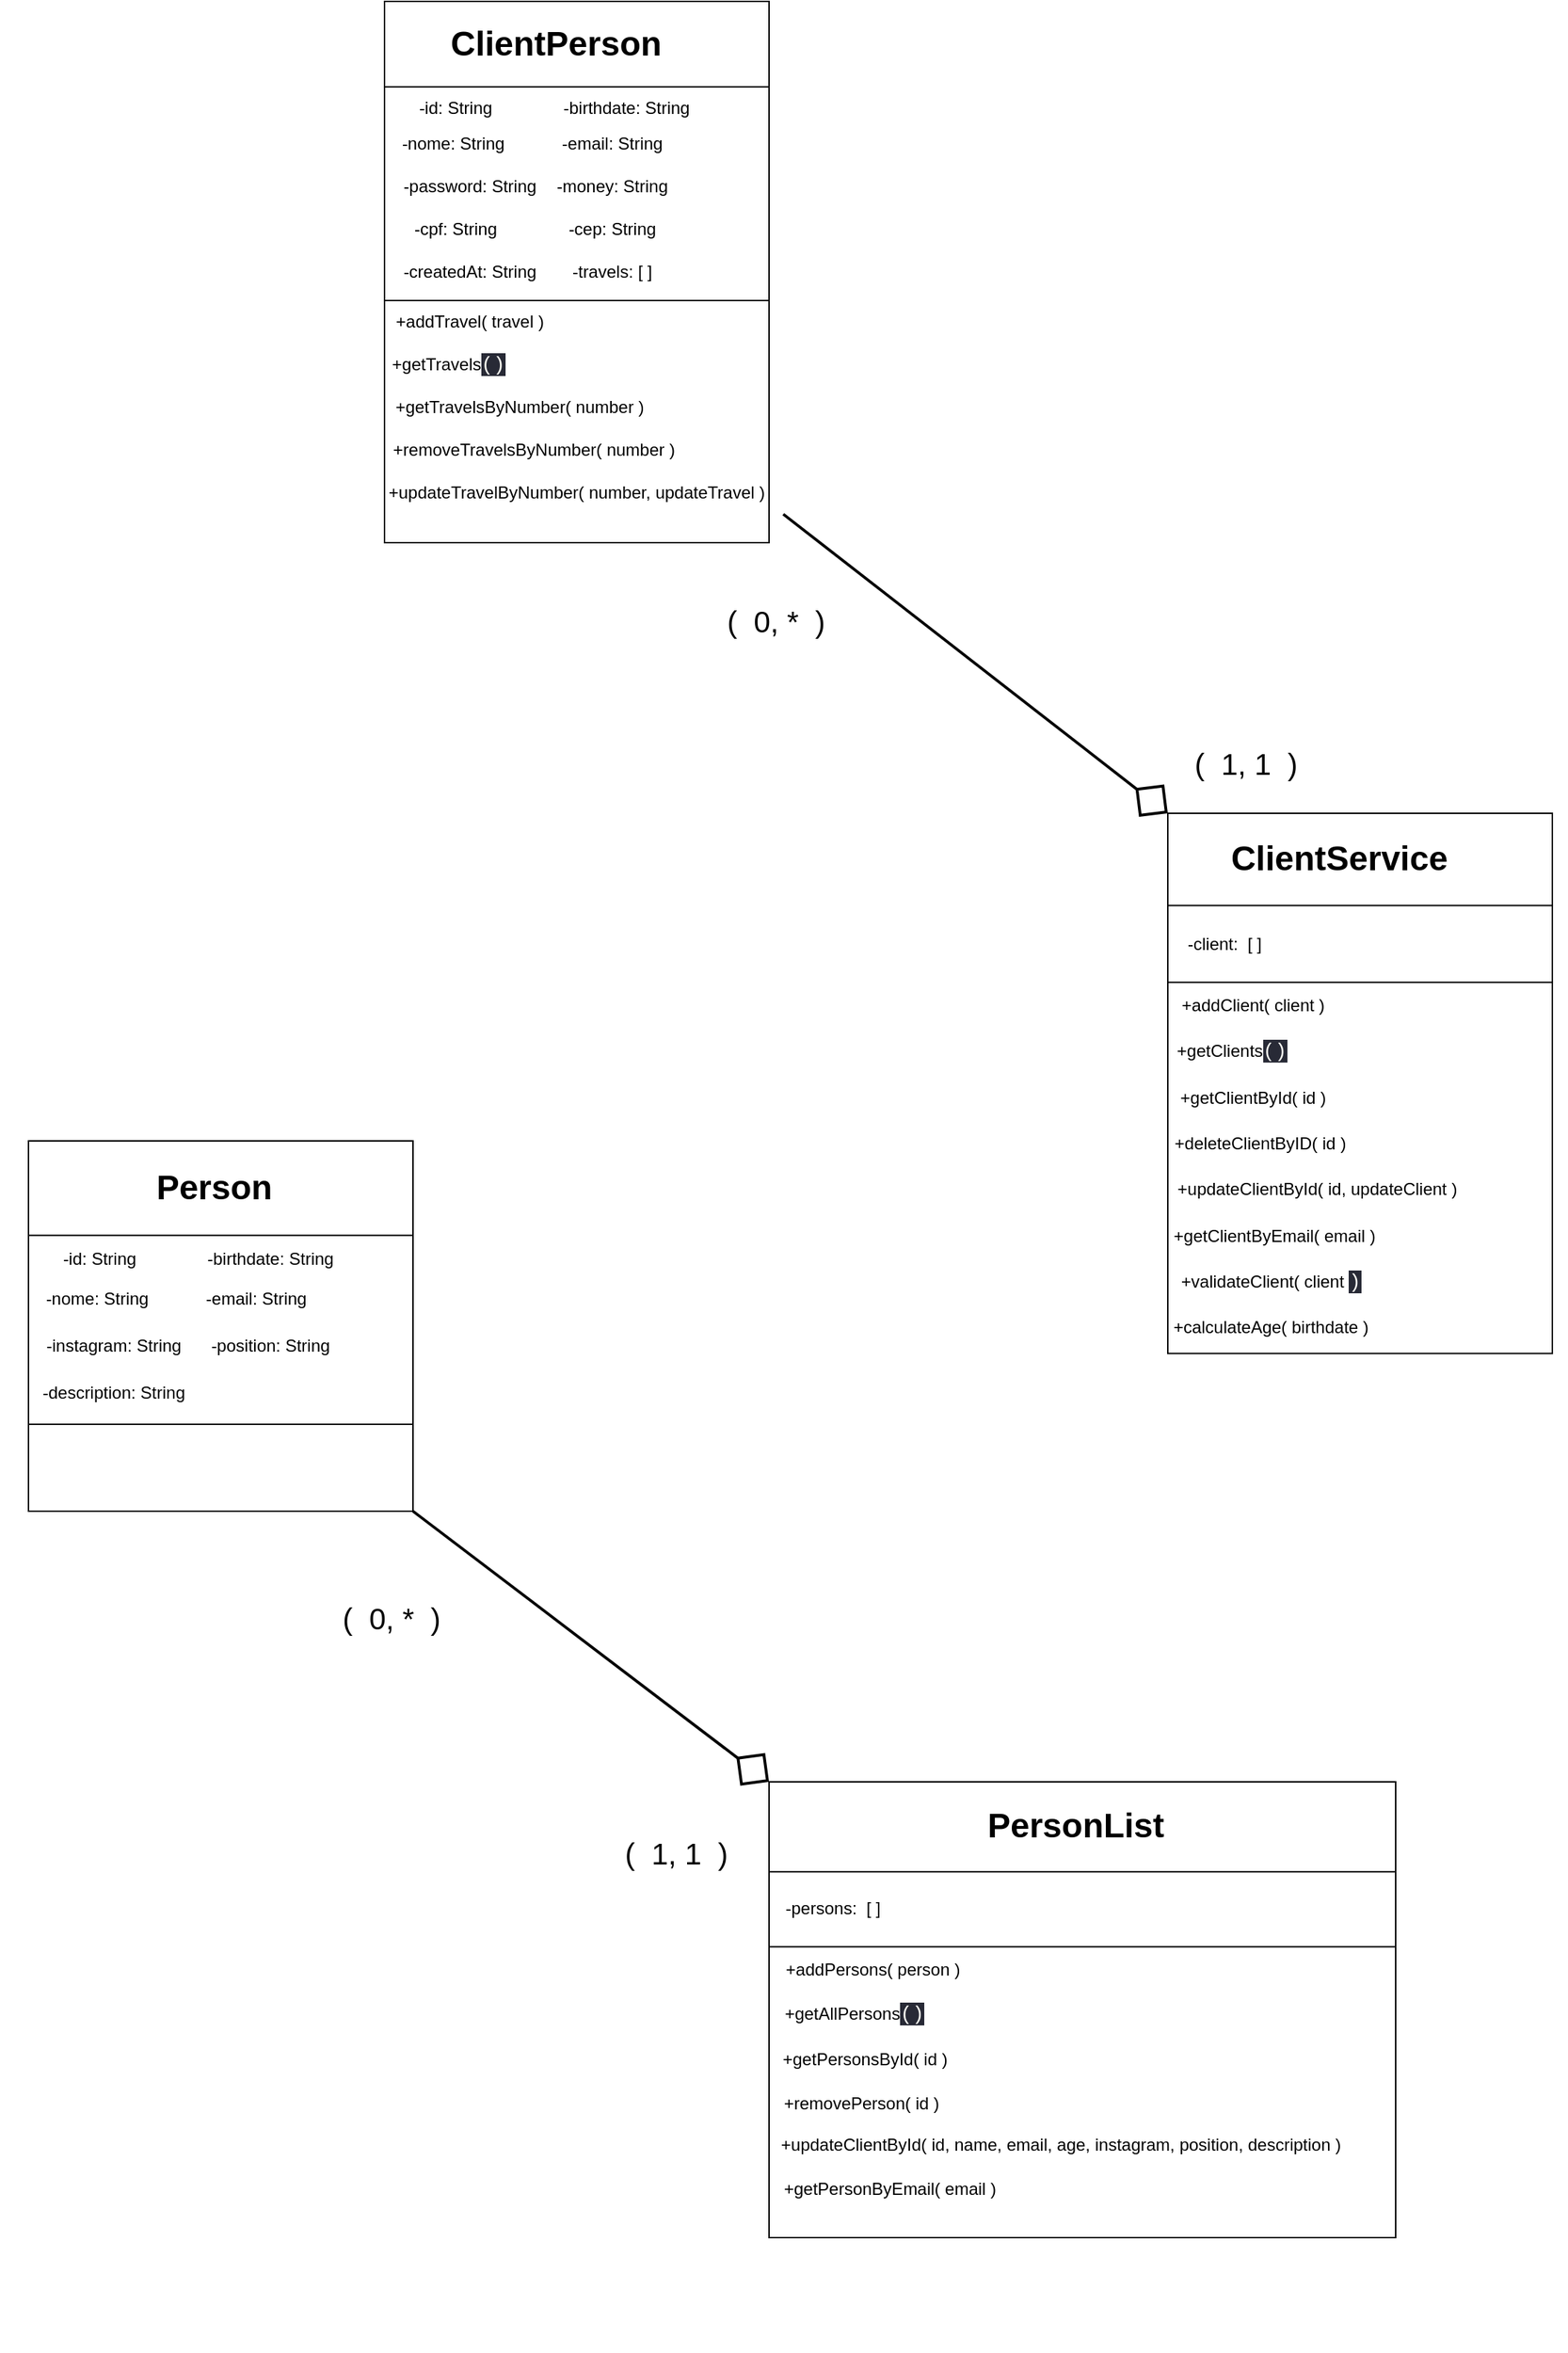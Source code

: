 <mxfile>
    <diagram id="AimNcj3koz56vNDXQqG5" name="Página-1">
        <mxGraphModel dx="2267" dy="1068" grid="1" gridSize="10" guides="1" tooltips="1" connect="1" arrows="1" fold="1" page="1" pageScale="1" pageWidth="827" pageHeight="1169" background="none" math="0" shadow="0">
            <root>
                <mxCell id="0"/>
                <mxCell id="1" parent="0"/>
                <mxCell id="26" value="" style="group" parent="1" vertex="1" connectable="0">
                    <mxGeometry x="100" y="60" width="300" height="380" as="geometry"/>
                </mxCell>
                <mxCell id="2" value="" style="rounded=0;whiteSpace=wrap;html=1;" parent="26" vertex="1">
                    <mxGeometry x="20" width="270" height="380" as="geometry"/>
                </mxCell>
                <mxCell id="3" value="" style="rounded=0;whiteSpace=wrap;html=1;" parent="26" vertex="1">
                    <mxGeometry x="20" y="60" width="270" height="150" as="geometry"/>
                </mxCell>
                <mxCell id="5" value="ClientPerson" style="text;strokeColor=none;fillColor=none;html=1;fontSize=24;fontStyle=1;verticalAlign=middle;align=center;" parent="26" vertex="1">
                    <mxGeometry x="90" y="10" width="100" height="40" as="geometry"/>
                </mxCell>
                <mxCell id="7" value="-id: String" style="text;html=1;strokeColor=none;fillColor=none;align=center;verticalAlign=middle;whiteSpace=wrap;rounded=0;" parent="26" vertex="1">
                    <mxGeometry x="10" y="60" width="120" height="30" as="geometry"/>
                </mxCell>
                <mxCell id="8" value="-nome: String&amp;nbsp;" style="text;html=1;strokeColor=none;fillColor=none;align=center;verticalAlign=middle;whiteSpace=wrap;rounded=0;" parent="26" vertex="1">
                    <mxGeometry x="10" y="85" width="120" height="30" as="geometry"/>
                </mxCell>
                <mxCell id="9" value="-birthdate: String" style="text;html=1;strokeColor=none;fillColor=none;align=center;verticalAlign=middle;whiteSpace=wrap;rounded=0;" parent="26" vertex="1">
                    <mxGeometry x="130" y="60" width="120" height="30" as="geometry"/>
                </mxCell>
                <mxCell id="10" value="-email: String" style="text;html=1;strokeColor=none;fillColor=none;align=center;verticalAlign=middle;whiteSpace=wrap;rounded=0;" parent="26" vertex="1">
                    <mxGeometry x="120" y="85" width="120" height="30" as="geometry"/>
                </mxCell>
                <mxCell id="11" value="-password: String" style="text;html=1;strokeColor=none;fillColor=none;align=center;verticalAlign=middle;whiteSpace=wrap;rounded=0;" parent="26" vertex="1">
                    <mxGeometry x="20" y="115" width="120" height="30" as="geometry"/>
                </mxCell>
                <mxCell id="12" value="-money: String" style="text;html=1;strokeColor=none;fillColor=none;align=center;verticalAlign=middle;whiteSpace=wrap;rounded=0;" parent="26" vertex="1">
                    <mxGeometry x="120" y="115" width="120" height="30" as="geometry"/>
                </mxCell>
                <mxCell id="13" value="-cpf: String" style="text;html=1;strokeColor=none;fillColor=none;align=center;verticalAlign=middle;whiteSpace=wrap;rounded=0;" parent="26" vertex="1">
                    <mxGeometry x="10" y="145" width="120" height="30" as="geometry"/>
                </mxCell>
                <mxCell id="19" style="edgeStyle=none;html=1;exitX=0.5;exitY=0;exitDx=0;exitDy=0;entryX=0.5;entryY=0;entryDx=0;entryDy=0;entryPerimeter=0;" parent="26" source="15" target="15" edge="1">
                    <mxGeometry relative="1" as="geometry">
                        <mxPoint x="80" y="225" as="targetPoint"/>
                    </mxGeometry>
                </mxCell>
                <mxCell id="15" value="-cep: String" style="text;html=1;strokeColor=none;fillColor=none;align=center;verticalAlign=middle;whiteSpace=wrap;rounded=0;" parent="26" vertex="1">
                    <mxGeometry x="120" y="145" width="120" height="30" as="geometry"/>
                </mxCell>
                <mxCell id="16" value="-createdAt: String" style="text;html=1;strokeColor=none;fillColor=none;align=center;verticalAlign=middle;whiteSpace=wrap;rounded=0;" parent="26" vertex="1">
                    <mxGeometry x="20" y="175" width="120" height="30" as="geometry"/>
                </mxCell>
                <mxCell id="18" value="-travels: [ ]" style="text;html=1;strokeColor=none;fillColor=none;align=center;verticalAlign=middle;whiteSpace=wrap;rounded=0;" parent="26" vertex="1">
                    <mxGeometry x="120" y="175" width="120" height="30" as="geometry"/>
                </mxCell>
                <mxCell id="20" value="+addTravel( travel )" style="text;html=1;strokeColor=none;fillColor=none;align=center;verticalAlign=middle;whiteSpace=wrap;rounded=0;" parent="26" vertex="1">
                    <mxGeometry x="20" y="210" width="120" height="30" as="geometry"/>
                </mxCell>
                <mxCell id="21" value="+getTravels&lt;span style=&quot;background-color: rgb(40, 42, 54); color: rgb(248, 248, 242); font-family: Consolas, &amp;quot;Courier New&amp;quot;, monospace; font-size: 14px;&quot;&gt;()&lt;/span&gt;" style="text;html=1;strokeColor=none;fillColor=none;align=center;verticalAlign=middle;whiteSpace=wrap;rounded=0;" parent="26" vertex="1">
                    <mxGeometry y="240" width="130" height="30" as="geometry"/>
                </mxCell>
                <mxCell id="22" value="+getTravelsByNumber( number )" style="text;html=1;strokeColor=none;fillColor=none;align=center;verticalAlign=middle;whiteSpace=wrap;rounded=0;" parent="26" vertex="1">
                    <mxGeometry x="10" y="270" width="210" height="30" as="geometry"/>
                </mxCell>
                <mxCell id="24" value="+removeTravelsByNumber( number )" style="text;html=1;strokeColor=none;fillColor=none;align=center;verticalAlign=middle;whiteSpace=wrap;rounded=0;" parent="26" vertex="1">
                    <mxGeometry x="20" y="300" width="210" height="30" as="geometry"/>
                </mxCell>
                <mxCell id="25" value="+updateTravelByNumber( number, updateTravel )" style="text;html=1;strokeColor=none;fillColor=none;align=center;verticalAlign=middle;whiteSpace=wrap;rounded=0;" parent="26" vertex="1">
                    <mxGeometry x="10" y="330" width="290" height="30" as="geometry"/>
                </mxCell>
                <mxCell id="27" value="" style="group" parent="1" vertex="1" connectable="0">
                    <mxGeometry x="650" y="630" width="300" height="410" as="geometry"/>
                </mxCell>
                <mxCell id="28" value="" style="rounded=0;whiteSpace=wrap;html=1;" parent="27" vertex="1">
                    <mxGeometry x="20" width="270" height="379.25" as="geometry"/>
                </mxCell>
                <mxCell id="29" value="" style="rounded=0;whiteSpace=wrap;html=1;" parent="27" vertex="1">
                    <mxGeometry x="20" y="64.737" width="270" height="53.947" as="geometry"/>
                </mxCell>
                <mxCell id="30" value="ClientService" style="text;strokeColor=none;fillColor=none;html=1;fontSize=24;fontStyle=1;verticalAlign=middle;align=center;" parent="27" vertex="1">
                    <mxGeometry x="90" y="10.789" width="100.0" height="43.158" as="geometry"/>
                </mxCell>
                <mxCell id="31" value="-client:&amp;nbsp; [ ]" style="text;html=1;strokeColor=none;fillColor=none;align=center;verticalAlign=middle;whiteSpace=wrap;rounded=0;" parent="27" vertex="1">
                    <mxGeometry x="-20" y="75.526" width="160" height="32.368" as="geometry"/>
                </mxCell>
                <mxCell id="38" style="edgeStyle=none;html=1;exitX=0.5;exitY=0;exitDx=0;exitDy=0;entryX=0.5;entryY=0;entryDx=0;entryDy=0;entryPerimeter=0;" parent="27" edge="1">
                    <mxGeometry relative="1" as="geometry">
                        <mxPoint x="180" y="156.447" as="targetPoint"/>
                        <mxPoint x="180" y="156.447" as="sourcePoint"/>
                    </mxGeometry>
                </mxCell>
                <mxCell id="42" value="+addClient( client )" style="text;html=1;strokeColor=none;fillColor=none;align=center;verticalAlign=middle;whiteSpace=wrap;rounded=0;" parent="27" vertex="1">
                    <mxGeometry x="20" y="118.684" width="120" height="32.368" as="geometry"/>
                </mxCell>
                <mxCell id="43" value="+getClients&lt;span style=&quot;background-color: rgb(40, 42, 54); color: rgb(248, 248, 242); font-family: Consolas, &amp;quot;Courier New&amp;quot;, monospace; font-size: 14px;&quot;&gt;()&lt;/span&gt;" style="text;html=1;strokeColor=none;fillColor=none;align=center;verticalAlign=middle;whiteSpace=wrap;rounded=0;" parent="27" vertex="1">
                    <mxGeometry y="151.053" width="130" height="32.368" as="geometry"/>
                </mxCell>
                <mxCell id="44" value="+getClientById( id )" style="text;html=1;strokeColor=none;fillColor=none;align=center;verticalAlign=middle;whiteSpace=wrap;rounded=0;" parent="27" vertex="1">
                    <mxGeometry x="-25.0" y="183.421" width="210" height="32.368" as="geometry"/>
                </mxCell>
                <mxCell id="45" value="+deleteClientByID( id )" style="text;html=1;strokeColor=none;fillColor=none;align=center;verticalAlign=middle;whiteSpace=wrap;rounded=0;" parent="27" vertex="1">
                    <mxGeometry x="-20" y="215.789" width="210" height="32.368" as="geometry"/>
                </mxCell>
                <mxCell id="46" value="+updateClientById( id, updateClient )" style="text;html=1;strokeColor=none;fillColor=none;align=center;verticalAlign=middle;whiteSpace=wrap;rounded=0;" parent="27" vertex="1">
                    <mxGeometry x="-20" y="248.158" width="290" height="32.368" as="geometry"/>
                </mxCell>
                <mxCell id="48" value="+getClientByEmail( email )" style="text;html=1;strokeColor=none;fillColor=none;align=center;verticalAlign=middle;whiteSpace=wrap;rounded=0;" parent="27" vertex="1">
                    <mxGeometry x="-10" y="280.526" width="210" height="32.368" as="geometry"/>
                </mxCell>
                <mxCell id="49" value="+validateClient( client&amp;nbsp;&lt;span style=&quot;background-color: rgb(40, 42, 54); color: rgb(248, 248, 242); font-family: Consolas, &amp;quot;Courier New&amp;quot;, monospace; font-size: 14px;&quot;&gt;)&lt;/span&gt;" style="text;html=1;strokeColor=none;fillColor=none;align=center;verticalAlign=middle;whiteSpace=wrap;rounded=0;" parent="27" vertex="1">
                    <mxGeometry x="15" y="312.895" width="155.0" height="32.368" as="geometry"/>
                </mxCell>
                <mxCell id="50" value="+calculateAge( birthdate )" style="text;html=1;strokeColor=none;fillColor=none;align=center;verticalAlign=middle;whiteSpace=wrap;rounded=0;" parent="27" vertex="1">
                    <mxGeometry x="15" y="345.263" width="155.0" height="32.368" as="geometry"/>
                </mxCell>
                <mxCell id="71" value="" style="group" parent="1" vertex="1" connectable="0">
                    <mxGeometry x="-150" y="860" width="320" height="420" as="geometry"/>
                </mxCell>
                <mxCell id="72" value="" style="rounded=0;whiteSpace=wrap;html=1;" parent="71" vertex="1">
                    <mxGeometry x="20" width="270" height="260" as="geometry"/>
                </mxCell>
                <mxCell id="73" value="" style="rounded=0;whiteSpace=wrap;html=1;" parent="71" vertex="1">
                    <mxGeometry x="20" y="66.316" width="270" height="132.632" as="geometry"/>
                </mxCell>
                <mxCell id="74" value="Person" style="text;strokeColor=none;fillColor=none;html=1;fontSize=24;fontStyle=1;verticalAlign=middle;align=center;" parent="71" vertex="1">
                    <mxGeometry x="90" y="11.05" width="120" height="44.21" as="geometry"/>
                </mxCell>
                <mxCell id="75" value="-id: String" style="text;html=1;strokeColor=none;fillColor=none;align=center;verticalAlign=middle;whiteSpace=wrap;rounded=0;" parent="71" vertex="1">
                    <mxGeometry x="10" y="66.316" width="120" height="33.158" as="geometry"/>
                </mxCell>
                <mxCell id="76" value="-nome: String&amp;nbsp;" style="text;html=1;strokeColor=none;fillColor=none;align=center;verticalAlign=middle;whiteSpace=wrap;rounded=0;" parent="71" vertex="1">
                    <mxGeometry x="10" y="93.947" width="120" height="33.158" as="geometry"/>
                </mxCell>
                <mxCell id="77" value="-birthdate: String" style="text;html=1;strokeColor=none;fillColor=none;align=center;verticalAlign=middle;whiteSpace=wrap;rounded=0;" parent="71" vertex="1">
                    <mxGeometry x="130" y="66.316" width="120" height="33.158" as="geometry"/>
                </mxCell>
                <mxCell id="78" value="-email: String" style="text;html=1;strokeColor=none;fillColor=none;align=center;verticalAlign=middle;whiteSpace=wrap;rounded=0;" parent="71" vertex="1">
                    <mxGeometry x="120" y="93.947" width="120" height="33.158" as="geometry"/>
                </mxCell>
                <mxCell id="79" value="-instagram: String" style="text;html=1;strokeColor=none;fillColor=none;align=center;verticalAlign=middle;whiteSpace=wrap;rounded=0;" parent="71" vertex="1">
                    <mxGeometry x="20" y="127.105" width="120" height="33.158" as="geometry"/>
                </mxCell>
                <mxCell id="80" value="-position: String" style="text;html=1;strokeColor=none;fillColor=none;align=center;verticalAlign=middle;whiteSpace=wrap;rounded=0;" parent="71" vertex="1">
                    <mxGeometry x="120" y="127.105" width="140" height="33.158" as="geometry"/>
                </mxCell>
                <mxCell id="81" value="-description: String" style="text;html=1;strokeColor=none;fillColor=none;align=center;verticalAlign=middle;whiteSpace=wrap;rounded=0;" parent="71" vertex="1">
                    <mxGeometry x="20" y="160.263" width="120" height="33.158" as="geometry"/>
                </mxCell>
                <mxCell id="82" style="edgeStyle=none;html=1;exitX=0.5;exitY=0;exitDx=0;exitDy=0;entryX=0.5;entryY=0;entryDx=0;entryDy=0;entryPerimeter=0;" parent="71" edge="1">
                    <mxGeometry relative="1" as="geometry">
                        <mxPoint x="180" y="160.263" as="targetPoint"/>
                        <mxPoint x="180" y="160.263" as="sourcePoint"/>
                    </mxGeometry>
                </mxCell>
                <mxCell id="138" value="&lt;font style=&quot;font-size: 21px;&quot;&gt;(&amp;nbsp; 0, *&amp;nbsp; )&lt;/font&gt;" style="text;html=1;strokeColor=none;fillColor=none;align=center;verticalAlign=middle;whiteSpace=wrap;rounded=0;" vertex="1" parent="71">
                    <mxGeometry x="230" y="320" width="90" height="30" as="geometry"/>
                </mxCell>
                <mxCell id="112" value="" style="group" parent="1" vertex="1" connectable="0">
                    <mxGeometry x="370" y="1310" width="470" height="400" as="geometry"/>
                </mxCell>
                <mxCell id="113" value="" style="rounded=0;whiteSpace=wrap;html=1;" parent="112" vertex="1">
                    <mxGeometry x="20" width="440" height="320" as="geometry"/>
                </mxCell>
                <mxCell id="114" value="" style="rounded=0;whiteSpace=wrap;html=1;" parent="112" vertex="1">
                    <mxGeometry x="20" y="63.16" width="440" height="52.63" as="geometry"/>
                </mxCell>
                <mxCell id="115" value="PersonList" style="text;strokeColor=none;fillColor=none;html=1;fontSize=24;fontStyle=1;verticalAlign=middle;align=center;" parent="112" vertex="1">
                    <mxGeometry x="185" y="9.996" width="100" height="42.105" as="geometry"/>
                </mxCell>
                <mxCell id="116" value="-persons:&amp;nbsp; [ ]" style="text;html=1;strokeColor=none;fillColor=none;align=center;verticalAlign=middle;whiteSpace=wrap;rounded=0;" parent="112" vertex="1">
                    <mxGeometry x="-20" y="73.68" width="170" height="31.58" as="geometry"/>
                </mxCell>
                <mxCell id="117" style="edgeStyle=none;html=1;exitX=0.5;exitY=0;exitDx=0;exitDy=0;entryX=0.5;entryY=0;entryDx=0;entryDy=0;entryPerimeter=0;" parent="112" edge="1">
                    <mxGeometry relative="1" as="geometry">
                        <mxPoint x="180" y="152.632" as="targetPoint"/>
                        <mxPoint x="180" y="152.632" as="sourcePoint"/>
                    </mxGeometry>
                </mxCell>
                <mxCell id="118" value="+addPersons( person )" style="text;html=1;strokeColor=none;fillColor=none;align=center;verticalAlign=middle;whiteSpace=wrap;rounded=0;" parent="112" vertex="1">
                    <mxGeometry x="27.5" y="115.79" width="130" height="31.58" as="geometry"/>
                </mxCell>
                <mxCell id="119" value="+getAllPersons&lt;span style=&quot;background-color: rgb(40, 42, 54); color: rgb(248, 248, 242); font-family: Consolas, &amp;quot;Courier New&amp;quot;, monospace; font-size: 14px;&quot;&gt;()&lt;/span&gt;" style="text;html=1;strokeColor=none;fillColor=none;align=center;verticalAlign=middle;whiteSpace=wrap;rounded=0;" parent="112" vertex="1">
                    <mxGeometry y="147.37" width="160" height="31.58" as="geometry"/>
                </mxCell>
                <mxCell id="120" value="+getPersonsById( id )" style="text;html=1;strokeColor=none;fillColor=none;align=center;verticalAlign=middle;whiteSpace=wrap;rounded=0;" parent="112" vertex="1">
                    <mxGeometry x="-25" y="178.95" width="225" height="31.58" as="geometry"/>
                </mxCell>
                <mxCell id="121" value="+removePerson( id )" style="text;html=1;strokeColor=none;fillColor=none;align=center;verticalAlign=middle;whiteSpace=wrap;rounded=0;" parent="112" vertex="1">
                    <mxGeometry x="-20" y="210.526" width="210" height="31.579" as="geometry"/>
                </mxCell>
                <mxCell id="122" value="+updateClientById( id, name, email, age, instagram, position, description )" style="text;html=1;strokeColor=none;fillColor=none;align=center;verticalAlign=middle;whiteSpace=wrap;rounded=0;" parent="112" vertex="1">
                    <mxGeometry x="-20" y="230" width="490" height="50" as="geometry"/>
                </mxCell>
                <mxCell id="123" value="+getPersonByEmail( email )" style="text;html=1;strokeColor=none;fillColor=none;align=center;verticalAlign=middle;whiteSpace=wrap;rounded=0;" parent="112" vertex="1">
                    <mxGeometry x="-10" y="270" width="230" height="31.58" as="geometry"/>
                </mxCell>
                <mxCell id="132" style="edgeStyle=none;html=1;exitX=1;exitY=1;exitDx=0;exitDy=0;strokeWidth=2;endArrow=diamond;endFill=0;startSize=0;endSize=24;sourcePerimeterSpacing=0;entryX=0;entryY=0;entryDx=0;entryDy=0;" edge="1" parent="1" source="72" target="113">
                    <mxGeometry relative="1" as="geometry">
                        <mxPoint x="380.0" y="1300" as="targetPoint"/>
                    </mxGeometry>
                </mxCell>
                <mxCell id="135" style="edgeStyle=none;html=1;exitX=1;exitY=1;exitDx=0;exitDy=0;strokeWidth=2;endArrow=diamond;endFill=0;startSize=0;endSize=24;sourcePerimeterSpacing=0;entryX=0;entryY=0;entryDx=0;entryDy=0;" edge="1" parent="1" source="25" target="28">
                    <mxGeometry relative="1" as="geometry">
                        <mxPoint x="680.0" y="620" as="targetPoint"/>
                    </mxGeometry>
                </mxCell>
                <mxCell id="139" value="&lt;font style=&quot;font-size: 21px;&quot;&gt;(&amp;nbsp; 1, 1&amp;nbsp; )&lt;/font&gt;" style="text;html=1;strokeColor=none;fillColor=none;align=center;verticalAlign=middle;whiteSpace=wrap;rounded=0;" vertex="1" parent="1">
                    <mxGeometry x="280" y="1330" width="90" height="60" as="geometry"/>
                </mxCell>
                <mxCell id="140" value="&lt;font style=&quot;font-size: 21px;&quot;&gt;(&amp;nbsp; 0, *&amp;nbsp; )&lt;/font&gt;" style="text;html=1;strokeColor=none;fillColor=none;align=center;verticalAlign=middle;whiteSpace=wrap;rounded=0;" vertex="1" parent="1">
                    <mxGeometry x="350" y="480" width="90" height="30" as="geometry"/>
                </mxCell>
                <mxCell id="141" value="&lt;font style=&quot;font-size: 21px;&quot;&gt;(&amp;nbsp; 1, 1&amp;nbsp; )&lt;/font&gt;" style="text;html=1;strokeColor=none;fillColor=none;align=center;verticalAlign=middle;whiteSpace=wrap;rounded=0;" vertex="1" parent="1">
                    <mxGeometry x="680" y="580" width="90" height="30" as="geometry"/>
                </mxCell>
            </root>
        </mxGraphModel>
    </diagram>
</mxfile>